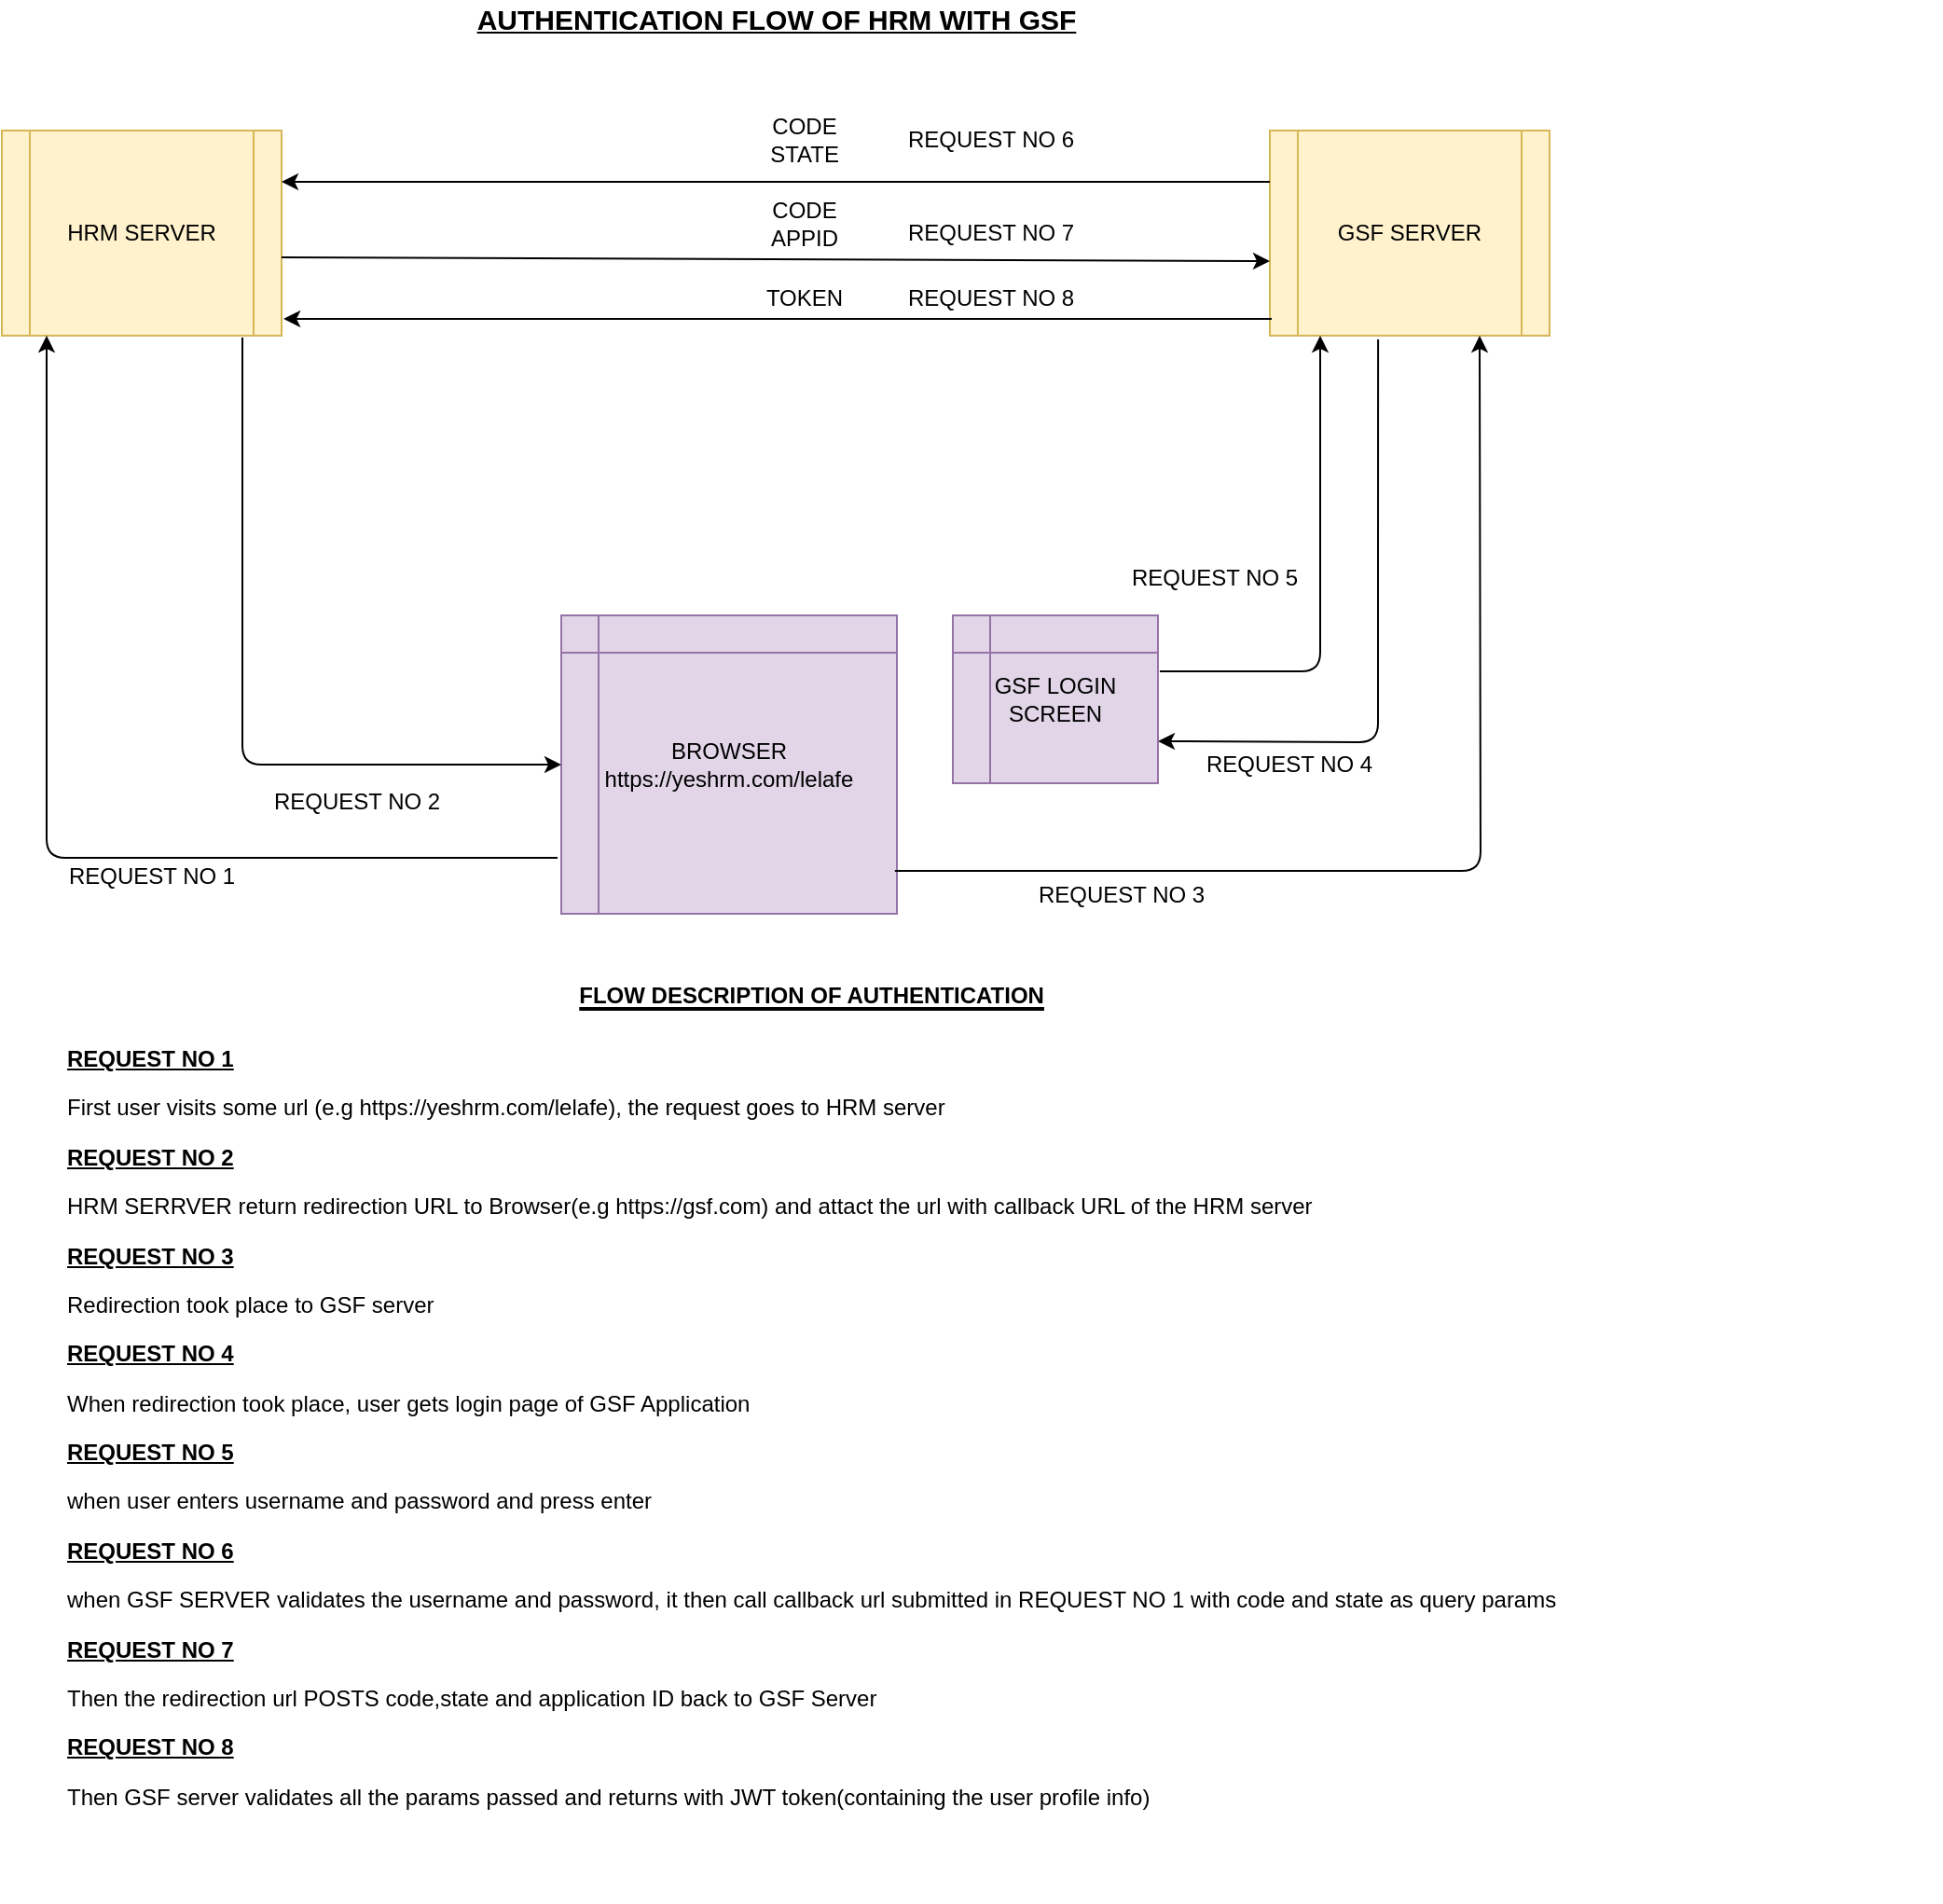 <mxfile version="15.0.4" type="github"><diagram id="8Qej6ZFAe6Kr3gP9KFzm" name="Page-1"><mxGraphModel dx="1422" dy="754" grid="1" gridSize="10" guides="1" tooltips="1" connect="1" arrows="1" fold="1" page="1" pageScale="1" pageWidth="850" pageHeight="1100" math="0" shadow="0"><root><mxCell id="0"/><mxCell id="1" parent="0"/><mxCell id="AuaLQdtjE6Uk_dQrc3A5-1" value="HRM SERVER" style="shape=process;whiteSpace=wrap;html=1;backgroundOutline=1;fillColor=#fff2cc;strokeColor=#d6b656;" vertex="1" parent="1"><mxGeometry x="30" y="130" width="150" height="110" as="geometry"/></mxCell><mxCell id="AuaLQdtjE6Uk_dQrc3A5-2" value="BROWSER&lt;br&gt;https://yeshrm.com/lelafe" style="shape=internalStorage;whiteSpace=wrap;html=1;backgroundOutline=1;fillColor=#e1d5e7;strokeColor=#9673a6;" vertex="1" parent="1"><mxGeometry x="330" y="390" width="180" height="160" as="geometry"/></mxCell><mxCell id="AuaLQdtjE6Uk_dQrc3A5-3" value="GSF SERVER" style="shape=process;whiteSpace=wrap;html=1;backgroundOutline=1;fillColor=#fff2cc;strokeColor=#d6b656;" vertex="1" parent="1"><mxGeometry x="710" y="130" width="150" height="110" as="geometry"/></mxCell><mxCell id="AuaLQdtjE6Uk_dQrc3A5-4" value="" style="endArrow=classic;html=1;entryX=0.16;entryY=1;entryDx=0;entryDy=0;entryPerimeter=0;" edge="1" parent="1" target="AuaLQdtjE6Uk_dQrc3A5-1"><mxGeometry width="50" height="50" relative="1" as="geometry"><mxPoint x="328" y="520" as="sourcePoint"/><mxPoint x="60" y="250" as="targetPoint"/><Array as="points"><mxPoint x="200" y="520"/><mxPoint x="54" y="520"/></Array></mxGeometry></mxCell><mxCell id="AuaLQdtjE6Uk_dQrc3A5-5" value="REQUEST NO 1" style="text;html=1;align=center;verticalAlign=middle;resizable=0;points=[];autosize=1;strokeColor=none;" vertex="1" parent="1"><mxGeometry x="60" y="520" width="100" height="20" as="geometry"/></mxCell><mxCell id="AuaLQdtjE6Uk_dQrc3A5-6" value="" style="endArrow=classic;html=1;exitX=0.86;exitY=1.009;exitDx=0;exitDy=0;exitPerimeter=0;entryX=0;entryY=0.5;entryDx=0;entryDy=0;" edge="1" parent="1" source="AuaLQdtjE6Uk_dQrc3A5-1" target="AuaLQdtjE6Uk_dQrc3A5-2"><mxGeometry width="50" height="50" relative="1" as="geometry"><mxPoint x="200" y="400" as="sourcePoint"/><mxPoint x="250" y="350" as="targetPoint"/><Array as="points"><mxPoint x="159" y="470"/></Array></mxGeometry></mxCell><mxCell id="AuaLQdtjE6Uk_dQrc3A5-7" value="REQUEST NO 2" style="text;html=1;align=center;verticalAlign=middle;resizable=0;points=[];autosize=1;strokeColor=none;" vertex="1" parent="1"><mxGeometry x="170" y="480" width="100" height="20" as="geometry"/></mxCell><mxCell id="AuaLQdtjE6Uk_dQrc3A5-8" value="" style="endArrow=classic;html=1;entryX=0.75;entryY=1;entryDx=0;entryDy=0;exitX=0.994;exitY=0.856;exitDx=0;exitDy=0;exitPerimeter=0;" edge="1" parent="1" source="AuaLQdtjE6Uk_dQrc3A5-2" target="AuaLQdtjE6Uk_dQrc3A5-3"><mxGeometry width="50" height="50" relative="1" as="geometry"><mxPoint x="540" y="400" as="sourcePoint"/><mxPoint x="590" y="350" as="targetPoint"/><Array as="points"><mxPoint x="823" y="527"/></Array></mxGeometry></mxCell><mxCell id="AuaLQdtjE6Uk_dQrc3A5-9" value="REQUEST NO 3" style="text;html=1;align=center;verticalAlign=middle;resizable=0;points=[];autosize=1;strokeColor=none;" vertex="1" parent="1"><mxGeometry x="580" y="530" width="100" height="20" as="geometry"/></mxCell><mxCell id="AuaLQdtjE6Uk_dQrc3A5-10" value="" style="endArrow=classic;html=1;exitX=0.387;exitY=1.018;exitDx=0;exitDy=0;exitPerimeter=0;entryX=1;entryY=0.75;entryDx=0;entryDy=0;" edge="1" parent="1" source="AuaLQdtjE6Uk_dQrc3A5-3" target="AuaLQdtjE6Uk_dQrc3A5-12"><mxGeometry width="50" height="50" relative="1" as="geometry"><mxPoint x="670" y="400" as="sourcePoint"/><mxPoint x="720" y="350" as="targetPoint"/><Array as="points"><mxPoint x="768" y="394"/><mxPoint x="768" y="458"/></Array></mxGeometry></mxCell><mxCell id="AuaLQdtjE6Uk_dQrc3A5-11" value="REQUEST NO 4" style="text;html=1;align=center;verticalAlign=middle;resizable=0;points=[];autosize=1;strokeColor=none;" vertex="1" parent="1"><mxGeometry x="670" y="460" width="100" height="20" as="geometry"/></mxCell><mxCell id="AuaLQdtjE6Uk_dQrc3A5-12" value="GSF LOGIN SCREEN" style="shape=internalStorage;whiteSpace=wrap;html=1;backgroundOutline=1;fillColor=#e1d5e7;strokeColor=#9673a6;" vertex="1" parent="1"><mxGeometry x="540" y="390" width="110" height="90" as="geometry"/></mxCell><mxCell id="AuaLQdtjE6Uk_dQrc3A5-13" value="" style="endArrow=classic;html=1;exitX=1.009;exitY=0.333;exitDx=0;exitDy=0;exitPerimeter=0;entryX=0.18;entryY=1;entryDx=0;entryDy=0;entryPerimeter=0;" edge="1" parent="1" source="AuaLQdtjE6Uk_dQrc3A5-12" target="AuaLQdtjE6Uk_dQrc3A5-3"><mxGeometry width="50" height="50" relative="1" as="geometry"><mxPoint x="630" y="390" as="sourcePoint"/><mxPoint x="740" y="250" as="targetPoint"/><Array as="points"><mxPoint x="737" y="420"/></Array></mxGeometry></mxCell><mxCell id="AuaLQdtjE6Uk_dQrc3A5-14" value="REQUEST NO 5" style="text;html=1;align=center;verticalAlign=middle;resizable=0;points=[];autosize=1;strokeColor=none;" vertex="1" parent="1"><mxGeometry x="630" y="360" width="100" height="20" as="geometry"/></mxCell><mxCell id="AuaLQdtjE6Uk_dQrc3A5-15" value="" style="endArrow=classic;html=1;entryX=1;entryY=0.25;entryDx=0;entryDy=0;exitX=0;exitY=0.25;exitDx=0;exitDy=0;" edge="1" parent="1" source="AuaLQdtjE6Uk_dQrc3A5-3" target="AuaLQdtjE6Uk_dQrc3A5-1"><mxGeometry width="50" height="50" relative="1" as="geometry"><mxPoint x="550" y="158" as="sourcePoint"/><mxPoint x="510" y="340" as="targetPoint"/></mxGeometry></mxCell><mxCell id="AuaLQdtjE6Uk_dQrc3A5-16" value="CODE&lt;br&gt;STATE" style="text;html=1;align=center;verticalAlign=middle;resizable=0;points=[];autosize=1;strokeColor=none;" vertex="1" parent="1"><mxGeometry x="435" y="120" width="50" height="30" as="geometry"/></mxCell><mxCell id="AuaLQdtjE6Uk_dQrc3A5-19" value="REQUEST NO 6" style="text;html=1;align=center;verticalAlign=middle;resizable=0;points=[];autosize=1;strokeColor=none;" vertex="1" parent="1"><mxGeometry x="510" y="125" width="100" height="20" as="geometry"/></mxCell><mxCell id="AuaLQdtjE6Uk_dQrc3A5-20" value="" style="endArrow=classic;html=1;exitX=1;exitY=0.618;exitDx=0;exitDy=0;exitPerimeter=0;" edge="1" parent="1" source="AuaLQdtjE6Uk_dQrc3A5-1"><mxGeometry width="50" height="50" relative="1" as="geometry"><mxPoint x="190" y="200" as="sourcePoint"/><mxPoint x="710" y="200" as="targetPoint"/></mxGeometry></mxCell><mxCell id="AuaLQdtjE6Uk_dQrc3A5-21" value="REQUEST NO 7" style="text;html=1;align=center;verticalAlign=middle;resizable=0;points=[];autosize=1;strokeColor=none;" vertex="1" parent="1"><mxGeometry x="510" y="175" width="100" height="20" as="geometry"/></mxCell><mxCell id="AuaLQdtjE6Uk_dQrc3A5-22" value="CODE&lt;br&gt;APPID" style="text;html=1;align=center;verticalAlign=middle;resizable=0;points=[];autosize=1;strokeColor=none;" vertex="1" parent="1"><mxGeometry x="435" y="165" width="50" height="30" as="geometry"/></mxCell><mxCell id="AuaLQdtjE6Uk_dQrc3A5-23" value="" style="endArrow=classic;html=1;entryX=1.007;entryY=0.918;entryDx=0;entryDy=0;entryPerimeter=0;" edge="1" parent="1" target="AuaLQdtjE6Uk_dQrc3A5-1"><mxGeometry width="50" height="50" relative="1" as="geometry"><mxPoint x="711" y="231" as="sourcePoint"/><mxPoint x="550" y="330" as="targetPoint"/></mxGeometry></mxCell><mxCell id="AuaLQdtjE6Uk_dQrc3A5-24" value="REQUEST NO 8" style="text;html=1;align=center;verticalAlign=middle;resizable=0;points=[];autosize=1;strokeColor=none;" vertex="1" parent="1"><mxGeometry x="510" y="210" width="100" height="20" as="geometry"/></mxCell><mxCell id="AuaLQdtjE6Uk_dQrc3A5-25" value="TOKEN" style="text;html=1;align=center;verticalAlign=middle;resizable=0;points=[];autosize=1;strokeColor=none;" vertex="1" parent="1"><mxGeometry x="430" y="210" width="60" height="20" as="geometry"/></mxCell><mxCell id="AuaLQdtjE6Uk_dQrc3A5-26" value="&lt;b&gt;&lt;u&gt;&lt;font style=&quot;font-size: 15px&quot;&gt;AUTHENTICATION FLOW OF HRM WITH GSF&lt;/font&gt;&lt;/u&gt;&lt;/b&gt;" style="text;html=1;align=center;verticalAlign=middle;resizable=0;points=[];autosize=1;strokeColor=none;" vertex="1" parent="1"><mxGeometry x="275" y="60" width="340" height="20" as="geometry"/></mxCell><mxCell id="AuaLQdtjE6Uk_dQrc3A5-28" value="&lt;h1 style=&quot;text-align: center&quot;&gt;&lt;u&gt;&lt;span style=&quot;font-size: 12px&quot;&gt;FLOW DESCRIPTION OF AUTHENTICATION&lt;/span&gt;&lt;br&gt;&lt;/u&gt;&lt;/h1&gt;&lt;p&gt;&lt;b&gt;&lt;u&gt;REQUEST NO 1&lt;/u&gt;&lt;/b&gt;&lt;/p&gt;&lt;p&gt;First user visits some url (e.g https://yeshrm.com/lelafe), the request goes to HRM server&lt;/p&gt;&lt;p&gt;&lt;b&gt;&lt;u&gt;REQUEST NO 2&lt;/u&gt;&lt;/b&gt;&lt;/p&gt;&lt;p&gt;HRM SERRVER return redirection URL to Browser(e.g https://gsf.com) and attact the url with callback URL of the HRM server&lt;/p&gt;&lt;p&gt;&lt;b&gt;&lt;u&gt;REQUEST NO 3&lt;/u&gt;&lt;/b&gt;&lt;/p&gt;&lt;p&gt;Redirection took place to GSF server&lt;/p&gt;&lt;p&gt;&lt;b&gt;&lt;u&gt;REQUEST NO 4&lt;/u&gt;&lt;/b&gt;&lt;/p&gt;&lt;p&gt;When redirection took place, user gets login page of GSF Application&lt;/p&gt;&lt;p&gt;&lt;b&gt;&lt;u&gt;REQUEST NO 5&lt;/u&gt;&lt;/b&gt;&lt;/p&gt;&lt;p&gt;when user enters username and password and press enter&lt;/p&gt;&lt;p&gt;&lt;b&gt;&lt;u&gt;REQUEST NO 6&lt;/u&gt;&lt;/b&gt;&lt;/p&gt;&lt;p&gt;when GSF SERVER validates the username and password, it then call callback url submitted in REQUEST NO 1 with code and state as query params&lt;/p&gt;&lt;p&gt;&lt;b&gt;&lt;u&gt;REQUEST NO 7&lt;/u&gt;&lt;/b&gt;&lt;/p&gt;&lt;p&gt;Then the redirection url POSTS code,state and application ID back to GSF Server&lt;/p&gt;&lt;p&gt;&lt;b&gt;&lt;u&gt;REQUEST NO 8&lt;/u&gt;&lt;/b&gt;&lt;/p&gt;&lt;p&gt;Then GSF server validates all the params passed and returns with JWT token(containing the user profile info)&amp;nbsp;&lt;/p&gt;" style="text;html=1;strokeColor=none;fillColor=none;spacing=5;spacingTop=-20;whiteSpace=wrap;overflow=hidden;rounded=0;" vertex="1" parent="1"><mxGeometry x="60" y="570" width="1010" height="510" as="geometry"/></mxCell></root></mxGraphModel></diagram></mxfile>
